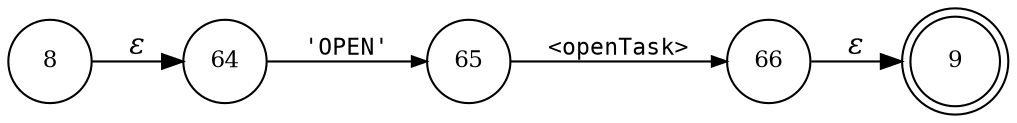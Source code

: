 digraph ATN {
rankdir=LR;
s9[fontsize=11, label="9", shape=doublecircle, fixedsize=true, width=.6];
s64[fontsize=11,label="64", shape=circle, fixedsize=true, width=.55, peripheries=1];
s65[fontsize=11,label="65", shape=circle, fixedsize=true, width=.55, peripheries=1];
s66[fontsize=11,label="66", shape=circle, fixedsize=true, width=.55, peripheries=1];
s8[fontsize=11,label="8", shape=circle, fixedsize=true, width=.55, peripheries=1];
s8 -> s64 [fontname="Times-Italic", label="&epsilon;"];
s64 -> s65 [fontsize=11, fontname="Courier", arrowsize=.7, label = "'OPEN'", arrowhead = normal];
s65 -> s66 [fontsize=11, fontname="Courier", arrowsize=.7, label = "<openTask>", arrowhead = normal];
s66 -> s9 [fontname="Times-Italic", label="&epsilon;"];
}